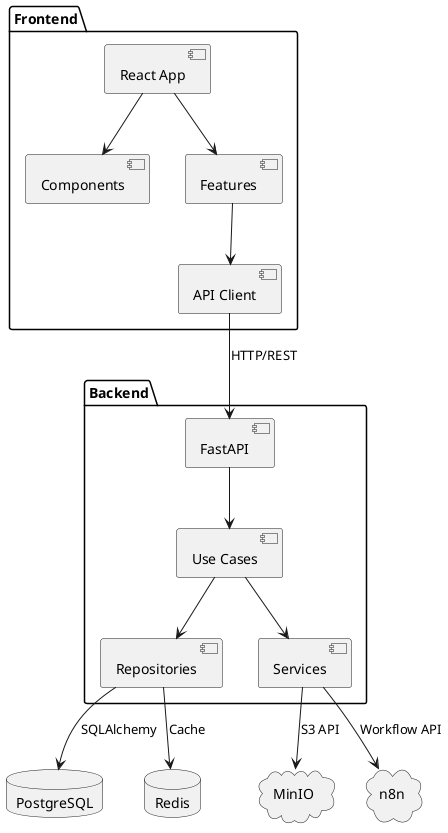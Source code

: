 @startuml Component Diagram

package "Frontend" {
  [React App] as ReactApp
  [Components] as Components
  [Features] as Features
  [API Client] as APIClient
  
  ReactApp --> Components
  ReactApp --> Features
  Features --> APIClient
}

package "Backend" {
  [FastAPI] as FastAPI
  [Use Cases] as UseCases
  [Repositories] as Repositories
  [Services] as Services
  
  FastAPI --> UseCases
  UseCases --> Repositories
  UseCases --> Services
}

database "PostgreSQL" as DB
cloud "MinIO" as MinIO
cloud "n8n" as N8N
database "Redis" as Redis

APIClient --> FastAPI : HTTP/REST
Repositories --> DB : SQLAlchemy
Services --> MinIO : S3 API
Services --> N8N : Workflow API
Repositories --> Redis : Cache

@enduml